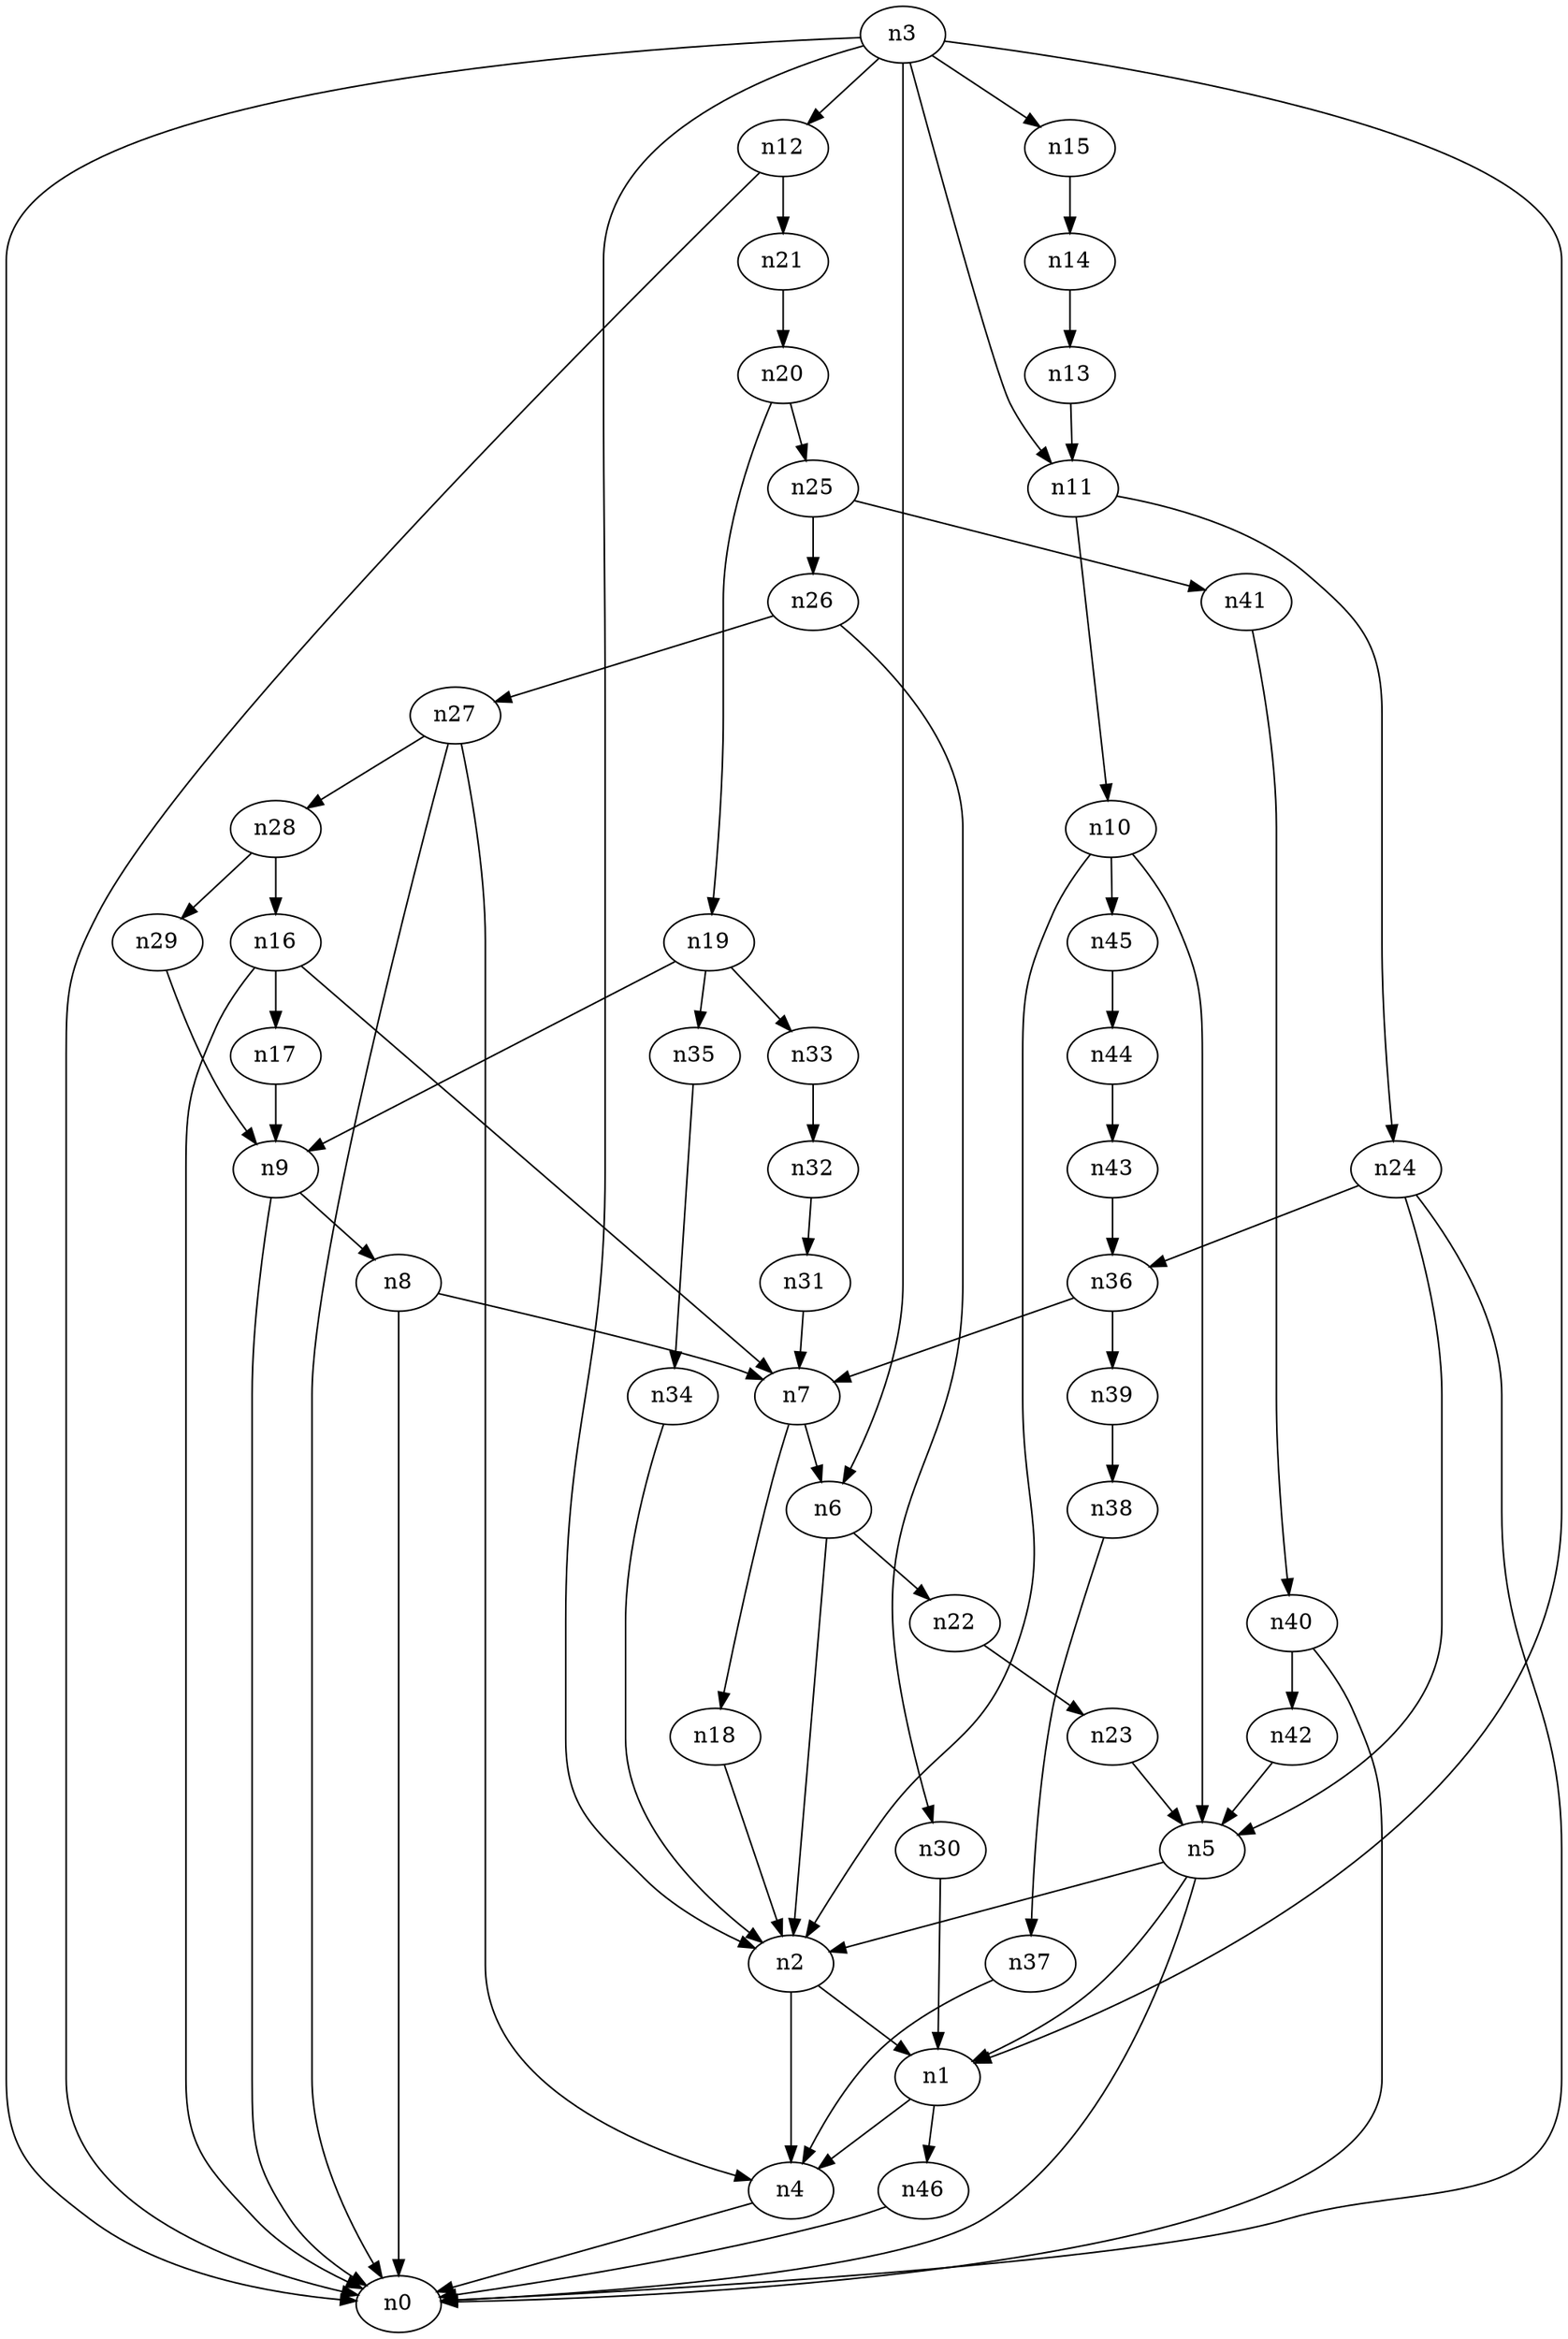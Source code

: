 digraph G {
	n1 -> n4	 [_graphml_id=e4];
	n1 -> n46	 [_graphml_id=e77];
	n2 -> n1	 [_graphml_id=e11];
	n2 -> n4	 [_graphml_id=e7];
	n3 -> n0	 [_graphml_id=e0];
	n3 -> n1	 [_graphml_id=e3];
	n3 -> n2	 [_graphml_id=e6];
	n3 -> n6	 [_graphml_id=e9];
	n3 -> n11	 [_graphml_id=e18];
	n3 -> n12	 [_graphml_id=e19];
	n3 -> n15	 [_graphml_id=e25];
	n4 -> n0	 [_graphml_id=e1];
	n5 -> n0	 [_graphml_id=e2];
	n5 -> n1	 [_graphml_id=e5];
	n5 -> n2	 [_graphml_id=e8];
	n6 -> n2	 [_graphml_id=e10];
	n6 -> n22	 [_graphml_id=e36];
	n7 -> n6	 [_graphml_id=e12];
	n7 -> n18	 [_graphml_id=e29];
	n8 -> n0	 [_graphml_id=e21];
	n8 -> n7	 [_graphml_id=e13];
	n9 -> n0	 [_graphml_id=e15];
	n9 -> n8	 [_graphml_id=e14];
	n10 -> n2	 [_graphml_id=e16];
	n10 -> n5	 [_graphml_id=e41];
	n10 -> n45	 [_graphml_id=e75];
	n11 -> n10	 [_graphml_id=e17];
	n11 -> n24	 [_graphml_id=e39];
	n12 -> n0	 [_graphml_id=e20];
	n12 -> n21	 [_graphml_id=e35];
	n13 -> n11	 [_graphml_id=e22];
	n14 -> n13	 [_graphml_id=e23];
	n15 -> n14	 [_graphml_id=e24];
	n16 -> n0	 [_graphml_id=e26];
	n16 -> n7	 [_graphml_id=e31];
	n16 -> n17	 [_graphml_id=e27];
	n17 -> n9	 [_graphml_id=e28];
	n18 -> n2	 [_graphml_id=e30];
	n19 -> n9	 [_graphml_id=e32];
	n19 -> n33	 [_graphml_id=e55];
	n19 -> n35	 [_graphml_id=e58];
	n20 -> n19	 [_graphml_id=e33];
	n20 -> n25	 [_graphml_id=e42];
	n21 -> n20	 [_graphml_id=e34];
	n22 -> n23	 [_graphml_id=e37];
	n23 -> n5	 [_graphml_id=e38];
	n24 -> n0	 [_graphml_id=e40];
	n24 -> n5	 [_graphml_id=e71];
	n24 -> n36	 [_graphml_id=e60];
	n25 -> n26	 [_graphml_id=e43];
	n25 -> n41	 [_graphml_id=e68];
	n26 -> n27	 [_graphml_id=e44];
	n26 -> n30	 [_graphml_id=e50];
	n27 -> n0	 [_graphml_id=e61];
	n27 -> n4	 [_graphml_id=e45];
	n27 -> n28	 [_graphml_id=e51];
	n28 -> n16	 [_graphml_id=e46];
	n28 -> n29	 [_graphml_id=e47];
	n29 -> n9	 [_graphml_id=e48];
	n30 -> n1	 [_graphml_id=e49];
	n31 -> n7	 [_graphml_id=e52];
	n32 -> n31	 [_graphml_id=e53];
	n33 -> n32	 [_graphml_id=e54];
	n34 -> n2	 [_graphml_id=e56];
	n35 -> n34	 [_graphml_id=e57];
	n36 -> n7	 [_graphml_id=e59];
	n36 -> n39	 [_graphml_id=e65];
	n37 -> n4	 [_graphml_id=e62];
	n38 -> n37	 [_graphml_id=e63];
	n39 -> n38	 [_graphml_id=e64];
	n40 -> n0	 [_graphml_id=e66];
	n40 -> n42	 [_graphml_id=e70];
	n41 -> n40	 [_graphml_id=e67];
	n42 -> n5	 [_graphml_id=e69];
	n43 -> n36	 [_graphml_id=e72];
	n44 -> n43	 [_graphml_id=e73];
	n45 -> n44	 [_graphml_id=e74];
	n46 -> n0	 [_graphml_id=e76];
}
